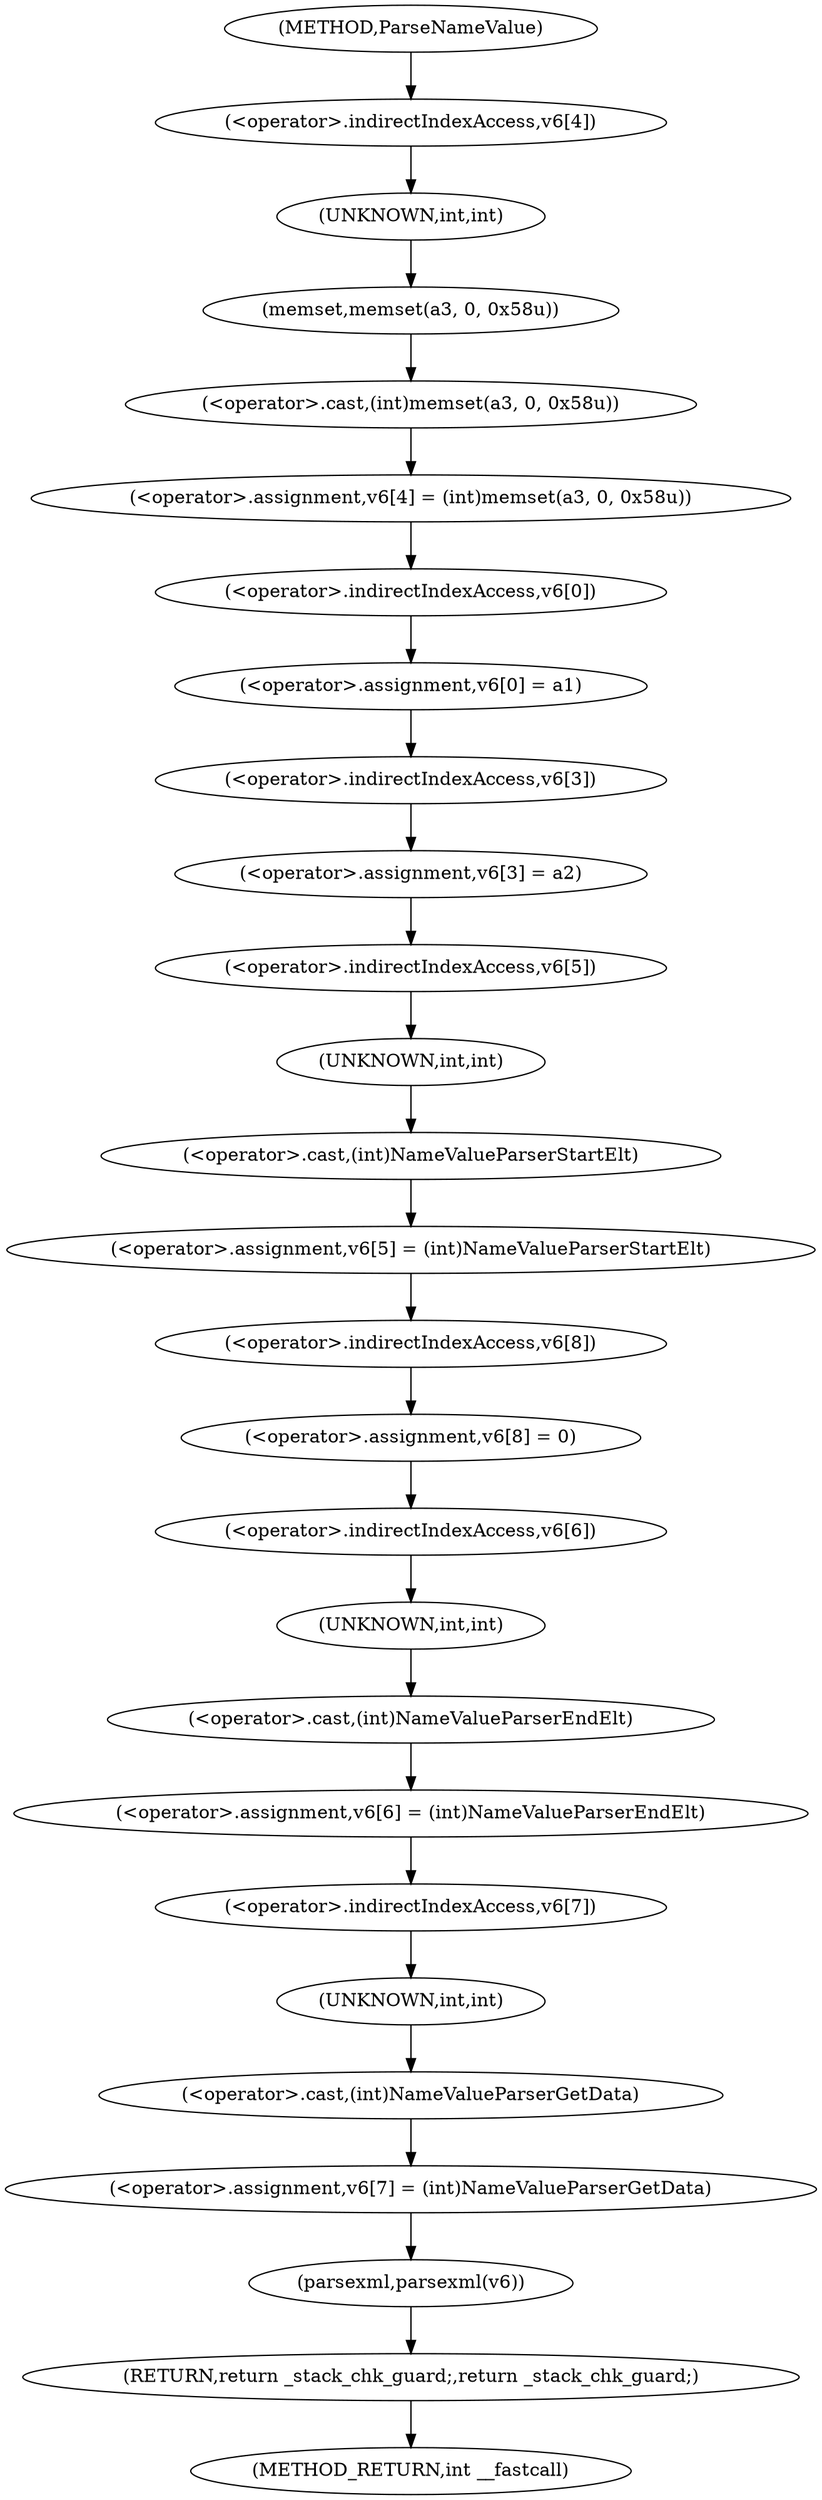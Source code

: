 digraph ParseNameValue {  
"1000108" [label = "(<operator>.assignment,v6[4] = (int)memset(a3, 0, 0x58u))" ]
"1000109" [label = "(<operator>.indirectIndexAccess,v6[4])" ]
"1000112" [label = "(<operator>.cast,(int)memset(a3, 0, 0x58u))" ]
"1000113" [label = "(UNKNOWN,int,int)" ]
"1000114" [label = "(memset,memset(a3, 0, 0x58u))" ]
"1000118" [label = "(<operator>.assignment,v6[0] = a1)" ]
"1000119" [label = "(<operator>.indirectIndexAccess,v6[0])" ]
"1000123" [label = "(<operator>.assignment,v6[3] = a2)" ]
"1000124" [label = "(<operator>.indirectIndexAccess,v6[3])" ]
"1000128" [label = "(<operator>.assignment,v6[5] = (int)NameValueParserStartElt)" ]
"1000129" [label = "(<operator>.indirectIndexAccess,v6[5])" ]
"1000132" [label = "(<operator>.cast,(int)NameValueParserStartElt)" ]
"1000133" [label = "(UNKNOWN,int,int)" ]
"1000135" [label = "(<operator>.assignment,v6[8] = 0)" ]
"1000136" [label = "(<operator>.indirectIndexAccess,v6[8])" ]
"1000140" [label = "(<operator>.assignment,v6[6] = (int)NameValueParserEndElt)" ]
"1000141" [label = "(<operator>.indirectIndexAccess,v6[6])" ]
"1000144" [label = "(<operator>.cast,(int)NameValueParserEndElt)" ]
"1000145" [label = "(UNKNOWN,int,int)" ]
"1000147" [label = "(<operator>.assignment,v6[7] = (int)NameValueParserGetData)" ]
"1000148" [label = "(<operator>.indirectIndexAccess,v6[7])" ]
"1000151" [label = "(<operator>.cast,(int)NameValueParserGetData)" ]
"1000152" [label = "(UNKNOWN,int,int)" ]
"1000154" [label = "(parsexml,parsexml(v6))" ]
"1000156" [label = "(RETURN,return _stack_chk_guard;,return _stack_chk_guard;)" ]
"1000102" [label = "(METHOD,ParseNameValue)" ]
"1000158" [label = "(METHOD_RETURN,int __fastcall)" ]
  "1000108" -> "1000119" 
  "1000109" -> "1000113" 
  "1000112" -> "1000108" 
  "1000113" -> "1000114" 
  "1000114" -> "1000112" 
  "1000118" -> "1000124" 
  "1000119" -> "1000118" 
  "1000123" -> "1000129" 
  "1000124" -> "1000123" 
  "1000128" -> "1000136" 
  "1000129" -> "1000133" 
  "1000132" -> "1000128" 
  "1000133" -> "1000132" 
  "1000135" -> "1000141" 
  "1000136" -> "1000135" 
  "1000140" -> "1000148" 
  "1000141" -> "1000145" 
  "1000144" -> "1000140" 
  "1000145" -> "1000144" 
  "1000147" -> "1000154" 
  "1000148" -> "1000152" 
  "1000151" -> "1000147" 
  "1000152" -> "1000151" 
  "1000154" -> "1000156" 
  "1000156" -> "1000158" 
  "1000102" -> "1000109" 
}
